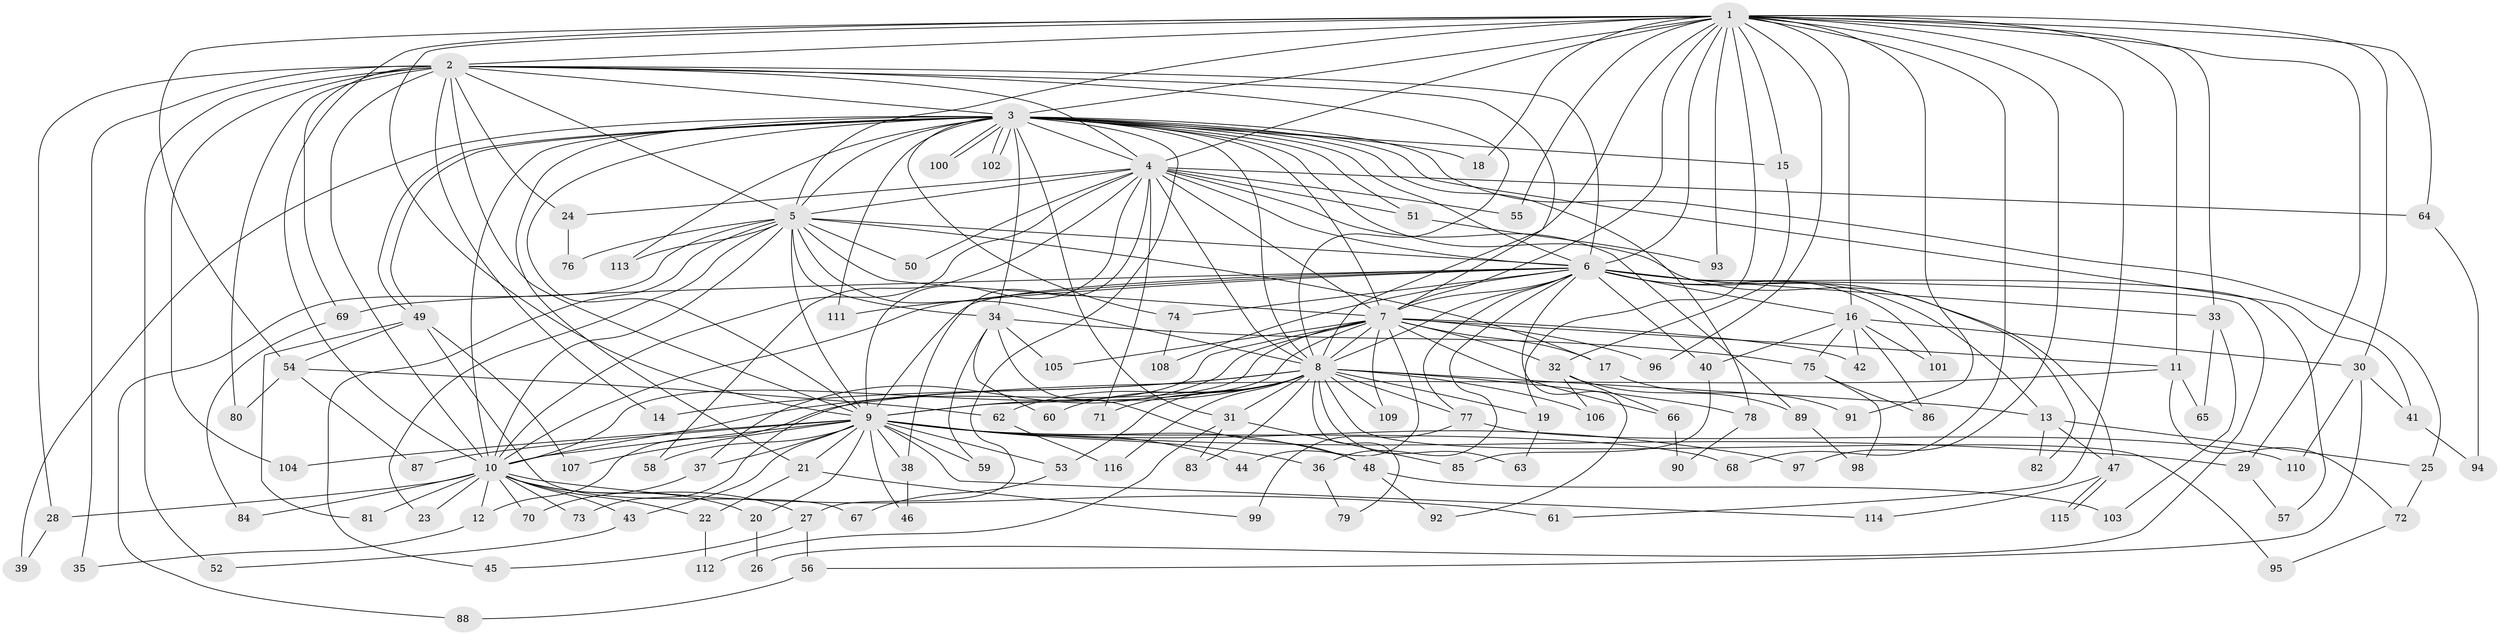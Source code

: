 // Generated by graph-tools (version 1.1) at 2025/34/03/09/25 02:34:58]
// undirected, 116 vertices, 257 edges
graph export_dot {
graph [start="1"]
  node [color=gray90,style=filled];
  1;
  2;
  3;
  4;
  5;
  6;
  7;
  8;
  9;
  10;
  11;
  12;
  13;
  14;
  15;
  16;
  17;
  18;
  19;
  20;
  21;
  22;
  23;
  24;
  25;
  26;
  27;
  28;
  29;
  30;
  31;
  32;
  33;
  34;
  35;
  36;
  37;
  38;
  39;
  40;
  41;
  42;
  43;
  44;
  45;
  46;
  47;
  48;
  49;
  50;
  51;
  52;
  53;
  54;
  55;
  56;
  57;
  58;
  59;
  60;
  61;
  62;
  63;
  64;
  65;
  66;
  67;
  68;
  69;
  70;
  71;
  72;
  73;
  74;
  75;
  76;
  77;
  78;
  79;
  80;
  81;
  82;
  83;
  84;
  85;
  86;
  87;
  88;
  89;
  90;
  91;
  92;
  93;
  94;
  95;
  96;
  97;
  98;
  99;
  100;
  101;
  102;
  103;
  104;
  105;
  106;
  107;
  108;
  109;
  110;
  111;
  112;
  113;
  114;
  115;
  116;
  1 -- 2;
  1 -- 3;
  1 -- 4;
  1 -- 5;
  1 -- 6;
  1 -- 7;
  1 -- 8;
  1 -- 9;
  1 -- 10;
  1 -- 11;
  1 -- 15;
  1 -- 16;
  1 -- 18;
  1 -- 19;
  1 -- 29;
  1 -- 30;
  1 -- 33;
  1 -- 54;
  1 -- 55;
  1 -- 61;
  1 -- 64;
  1 -- 68;
  1 -- 91;
  1 -- 93;
  1 -- 96;
  1 -- 97;
  2 -- 3;
  2 -- 4;
  2 -- 5;
  2 -- 6;
  2 -- 7;
  2 -- 8;
  2 -- 9;
  2 -- 10;
  2 -- 14;
  2 -- 24;
  2 -- 28;
  2 -- 35;
  2 -- 52;
  2 -- 69;
  2 -- 80;
  2 -- 104;
  3 -- 4;
  3 -- 5;
  3 -- 6;
  3 -- 7;
  3 -- 8;
  3 -- 9;
  3 -- 10;
  3 -- 15;
  3 -- 18;
  3 -- 21;
  3 -- 25;
  3 -- 27;
  3 -- 31;
  3 -- 34;
  3 -- 39;
  3 -- 41;
  3 -- 49;
  3 -- 49;
  3 -- 51;
  3 -- 74;
  3 -- 78;
  3 -- 82;
  3 -- 100;
  3 -- 100;
  3 -- 102;
  3 -- 102;
  3 -- 111;
  3 -- 113;
  4 -- 5;
  4 -- 6;
  4 -- 7;
  4 -- 8;
  4 -- 9;
  4 -- 10;
  4 -- 24;
  4 -- 38;
  4 -- 50;
  4 -- 51;
  4 -- 55;
  4 -- 58;
  4 -- 64;
  4 -- 71;
  4 -- 89;
  5 -- 6;
  5 -- 7;
  5 -- 8;
  5 -- 9;
  5 -- 10;
  5 -- 17;
  5 -- 23;
  5 -- 34;
  5 -- 45;
  5 -- 50;
  5 -- 76;
  5 -- 88;
  5 -- 113;
  6 -- 7;
  6 -- 8;
  6 -- 9;
  6 -- 10;
  6 -- 13;
  6 -- 16;
  6 -- 26;
  6 -- 33;
  6 -- 36;
  6 -- 40;
  6 -- 47;
  6 -- 57;
  6 -- 69;
  6 -- 74;
  6 -- 77;
  6 -- 92;
  6 -- 101;
  6 -- 108;
  6 -- 111;
  7 -- 8;
  7 -- 9;
  7 -- 10;
  7 -- 11;
  7 -- 17;
  7 -- 32;
  7 -- 37;
  7 -- 42;
  7 -- 44;
  7 -- 66;
  7 -- 73;
  7 -- 96;
  7 -- 105;
  7 -- 109;
  8 -- 9;
  8 -- 10;
  8 -- 13;
  8 -- 14;
  8 -- 19;
  8 -- 31;
  8 -- 53;
  8 -- 60;
  8 -- 62;
  8 -- 63;
  8 -- 71;
  8 -- 77;
  8 -- 78;
  8 -- 79;
  8 -- 83;
  8 -- 95;
  8 -- 106;
  8 -- 109;
  8 -- 116;
  9 -- 10;
  9 -- 20;
  9 -- 21;
  9 -- 29;
  9 -- 36;
  9 -- 37;
  9 -- 38;
  9 -- 43;
  9 -- 44;
  9 -- 46;
  9 -- 48;
  9 -- 53;
  9 -- 58;
  9 -- 59;
  9 -- 68;
  9 -- 87;
  9 -- 97;
  9 -- 104;
  9 -- 107;
  9 -- 114;
  10 -- 12;
  10 -- 20;
  10 -- 22;
  10 -- 23;
  10 -- 27;
  10 -- 28;
  10 -- 43;
  10 -- 61;
  10 -- 70;
  10 -- 73;
  10 -- 81;
  10 -- 84;
  11 -- 12;
  11 -- 65;
  11 -- 72;
  12 -- 35;
  13 -- 25;
  13 -- 47;
  13 -- 82;
  15 -- 32;
  16 -- 30;
  16 -- 40;
  16 -- 42;
  16 -- 75;
  16 -- 86;
  16 -- 101;
  17 -- 91;
  19 -- 63;
  20 -- 26;
  21 -- 22;
  21 -- 99;
  22 -- 112;
  24 -- 76;
  25 -- 72;
  27 -- 45;
  27 -- 56;
  28 -- 39;
  29 -- 57;
  30 -- 41;
  30 -- 56;
  30 -- 110;
  31 -- 83;
  31 -- 85;
  31 -- 112;
  32 -- 66;
  32 -- 89;
  32 -- 106;
  33 -- 65;
  33 -- 103;
  34 -- 48;
  34 -- 59;
  34 -- 60;
  34 -- 75;
  34 -- 105;
  36 -- 79;
  37 -- 70;
  38 -- 46;
  40 -- 85;
  41 -- 94;
  43 -- 52;
  47 -- 114;
  47 -- 115;
  47 -- 115;
  48 -- 92;
  48 -- 103;
  49 -- 54;
  49 -- 67;
  49 -- 81;
  49 -- 107;
  51 -- 93;
  53 -- 67;
  54 -- 62;
  54 -- 80;
  54 -- 87;
  56 -- 88;
  62 -- 116;
  64 -- 94;
  66 -- 90;
  69 -- 84;
  72 -- 95;
  74 -- 108;
  75 -- 86;
  75 -- 98;
  77 -- 99;
  77 -- 110;
  78 -- 90;
  89 -- 98;
}
